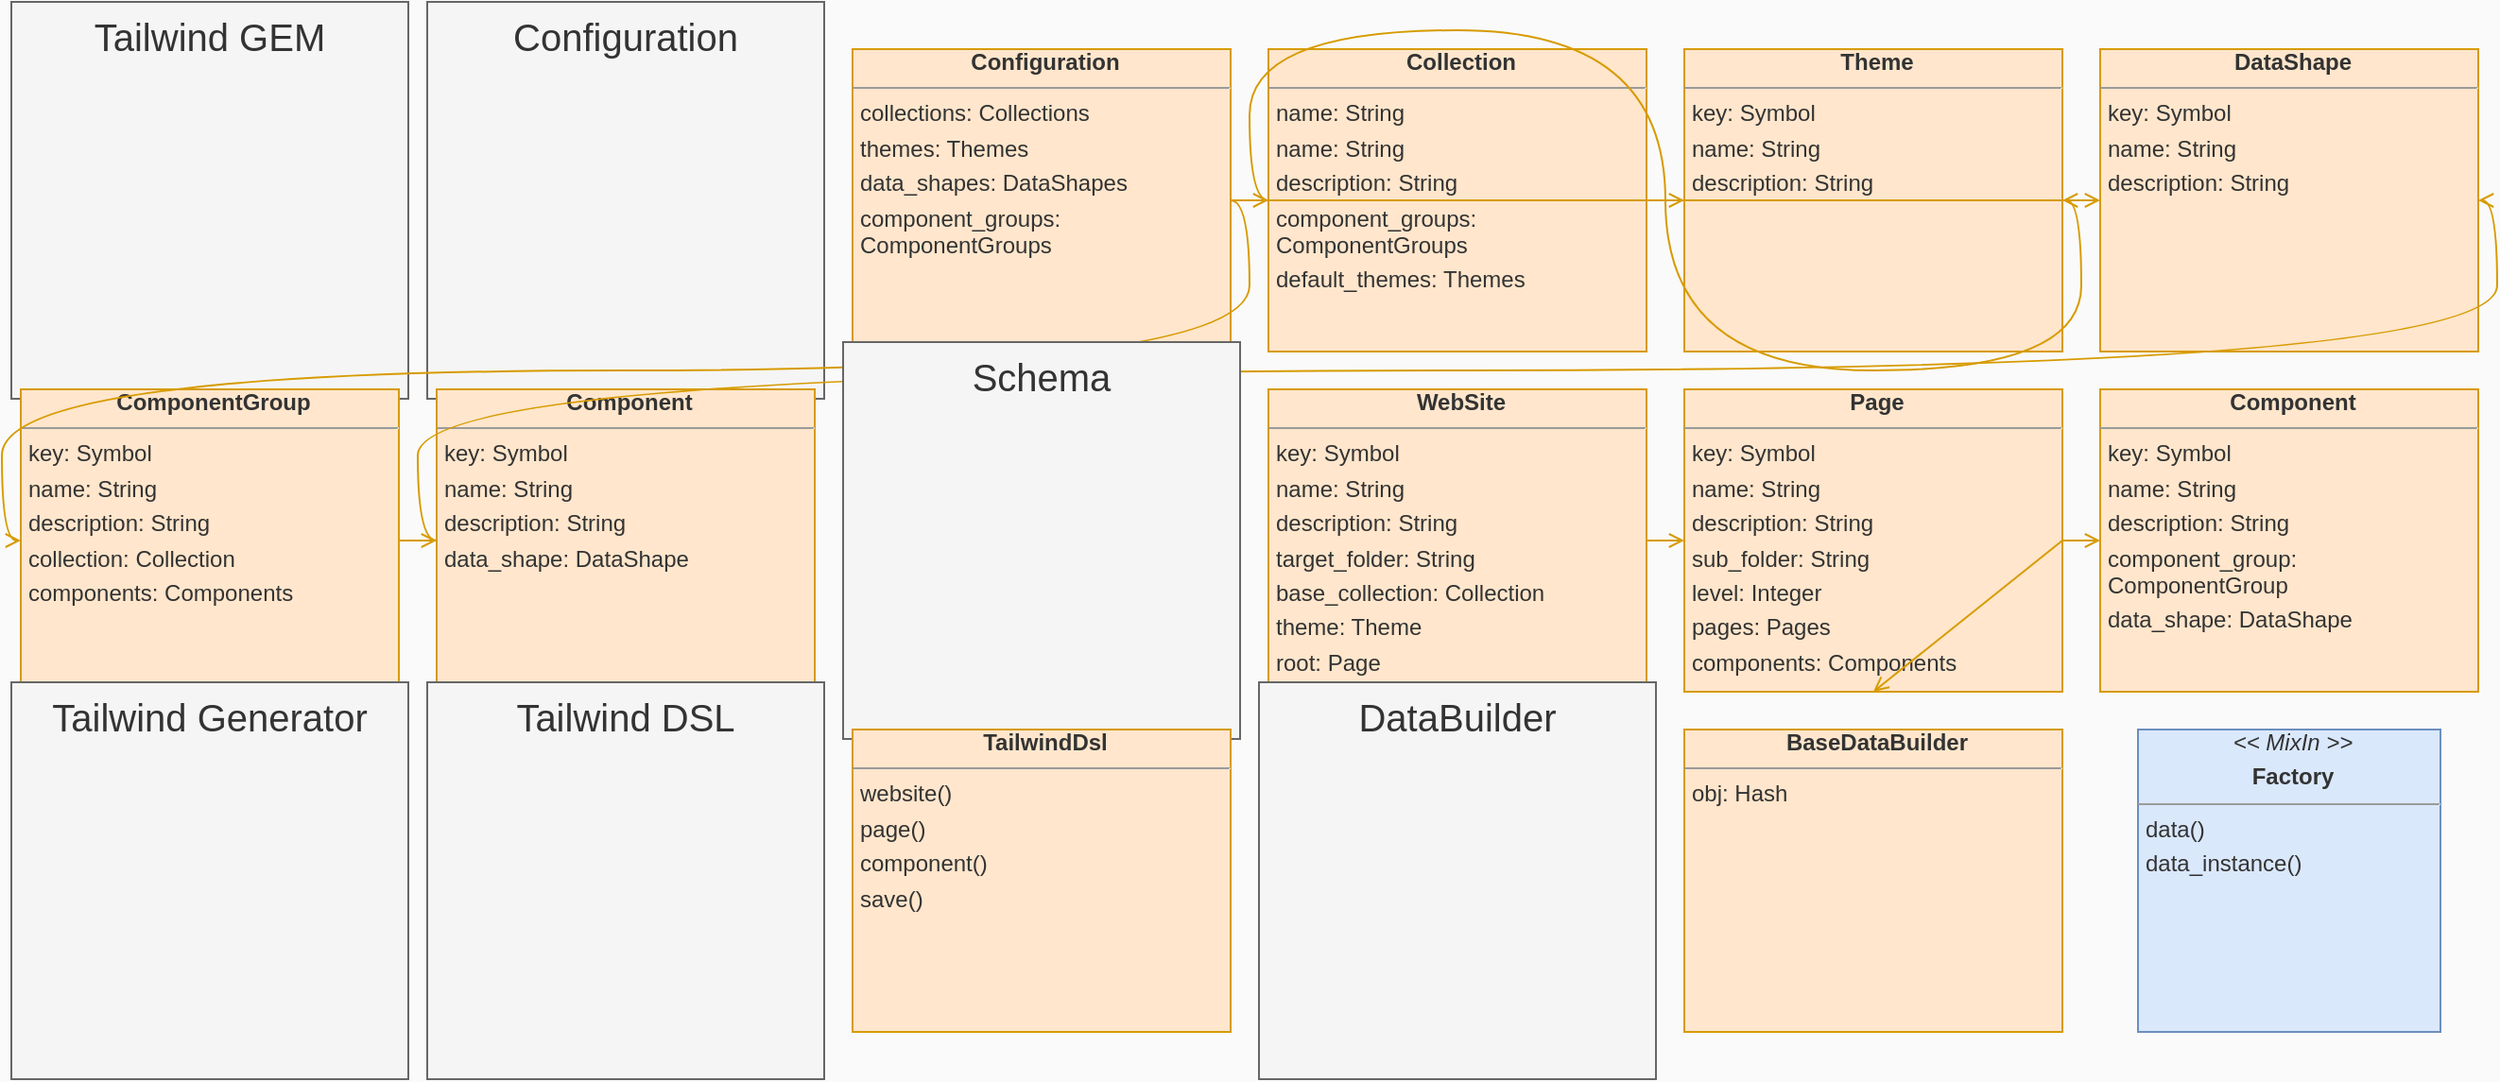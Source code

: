 <mxfile>
  <diagram id="CfI" name="Domain Modal">
    <mxGraphModel dx="0" dy="0" background="#fafafa" grid="0" gridSize="10" guides="1" tooltips="1" connect="1" arrows="1" fold="1" page="1" pageScale="1" pageWidth="1169" pageHeight="827" math="0" shadow="0">
      <root>
        <mxCell id="page_root_CfI" parent="CfI"/>
        <mxCell id="node_root_CfI" parent="page_root_CfI"/>
        <mxCell id="CfI-2" value="Tailwind GEM" style="whiteSpace=wrap;html=1;rounded=0;fillColor=#f5f5f5;strokeColor=#666666;fontColor=#333333;fontSize=20;verticalAlign=top" vertex="1" parent="node_root_CfI">
          <mxGeometry x="5" y="-15" width="210" height="210" as="geometry"/>
        </mxCell>
        <mxCell id="CfI-3" value="Configuration" style="whiteSpace=wrap;html=1;rounded=0;fillColor=#f5f5f5;strokeColor=#666666;fontColor=#333333;fontSize=20;verticalAlign=top" vertex="1" parent="node_root_CfI">
          <mxGeometry x="225" y="-15" width="210" height="210" as="geometry"/>
        </mxCell>
        <mxCell id="a1" value="&lt;p style=&quot;margin:0px;margin-left:4px;margin-bottom:4px;text-align:center&quot;&gt;&lt;b&gt;Configuration&lt;/b&gt;&lt;/p&gt;&lt;hr size=&quot;1&quot;/&gt;&lt;p style=&quot;margin:0px;margin-left:4px;margin-bottom:4px&quot;&gt;collections: Collections&lt;/p&gt;&lt;p style=&quot;margin:0px;margin-left:4px;margin-bottom:4px&quot;&gt;themes: Themes&lt;/p&gt;&lt;p style=&quot;margin:0px;margin-left:4px;margin-bottom:4px&quot;&gt;data_shapes: DataShapes&lt;/p&gt;&lt;p style=&quot;margin:0px;margin-left:4px;margin-bottom:4px&quot;&gt;component_groups: ComponentGroups&lt;/p&gt;" style="whiteSpace=wrap;html=1;rounded=0;fillColor=#ffe6cc;strokeColor=#d79b00;fontColor=#333333;align=left;overflow=fill;fontSize=12;fontFamily=Helvetica" vertex="1" parent="node_root_CfI">
          <mxGeometry x="450" y="10" width="200" height="160" as="geometry"/>
        </mxCell>
        <mxCell id="a2" value="&lt;p style=&quot;margin:0px;margin-left:4px;margin-bottom:4px;text-align:center&quot;&gt;&lt;b&gt;Collection&lt;/b&gt;&lt;/p&gt;&lt;hr size=&quot;1&quot;/&gt;&lt;p style=&quot;margin:0px;margin-left:4px;margin-bottom:4px&quot;&gt;name: String&lt;/p&gt;&lt;p style=&quot;margin:0px;margin-left:4px;margin-bottom:4px&quot;&gt;name: String&lt;/p&gt;&lt;p style=&quot;margin:0px;margin-left:4px;margin-bottom:4px&quot;&gt;description: String&lt;/p&gt;&lt;p style=&quot;margin:0px;margin-left:4px;margin-bottom:4px&quot;&gt;component_groups: ComponentGroups&lt;/p&gt;&lt;p style=&quot;margin:0px;margin-left:4px;margin-bottom:4px&quot;&gt;default_themes: Themes&lt;/p&gt;" style="whiteSpace=wrap;html=1;rounded=0;fillColor=#ffe6cc;strokeColor=#d79b00;fontColor=#333333;align=left;overflow=fill;fontSize=12;fontFamily=Helvetica" vertex="1" parent="node_root_CfI">
          <mxGeometry x="670" y="10" width="200" height="160" as="geometry"/>
        </mxCell>
        <mxCell id="a3" value="&lt;p style=&quot;margin:0px;margin-left:4px;margin-bottom:4px;text-align:center&quot;&gt;&lt;b&gt;Theme&lt;/b&gt;&lt;/p&gt;&lt;hr size=&quot;1&quot;/&gt;&lt;p style=&quot;margin:0px;margin-left:4px;margin-bottom:4px&quot;&gt;key: Symbol&lt;/p&gt;&lt;p style=&quot;margin:0px;margin-left:4px;margin-bottom:4px&quot;&gt;name: String&lt;/p&gt;&lt;p style=&quot;margin:0px;margin-left:4px;margin-bottom:4px&quot;&gt;description: String&lt;/p&gt;" style="whiteSpace=wrap;html=1;rounded=0;fillColor=#ffe6cc;strokeColor=#d79b00;fontColor=#333333;align=left;overflow=fill;fontSize=12;fontFamily=Helvetica" vertex="1" parent="node_root_CfI">
          <mxGeometry x="890" y="10" width="200" height="160" as="geometry"/>
        </mxCell>
        <mxCell id="a4" value="&lt;p style=&quot;margin:0px;margin-left:4px;margin-bottom:4px;text-align:center&quot;&gt;&lt;b&gt;DataShape&lt;/b&gt;&lt;/p&gt;&lt;hr size=&quot;1&quot;/&gt;&lt;p style=&quot;margin:0px;margin-left:4px;margin-bottom:4px&quot;&gt;key: Symbol&lt;/p&gt;&lt;p style=&quot;margin:0px;margin-left:4px;margin-bottom:4px&quot;&gt;name: String&lt;/p&gt;&lt;p style=&quot;margin:0px;margin-left:4px;margin-bottom:4px&quot;&gt;description: String&lt;/p&gt;" style="whiteSpace=wrap;html=1;rounded=0;fillColor=#ffe6cc;strokeColor=#d79b00;fontColor=#333333;align=left;overflow=fill;fontSize=12;fontFamily=Helvetica" vertex="1" parent="node_root_CfI">
          <mxGeometry x="1110" y="10" width="200" height="160" as="geometry"/>
        </mxCell>
        <mxCell id="a5" value="&lt;p style=&quot;margin:0px;margin-left:4px;margin-bottom:4px;text-align:center&quot;&gt;&lt;b&gt;ComponentGroup&lt;/b&gt;&lt;/p&gt;&lt;hr size=&quot;1&quot;/&gt;&lt;p style=&quot;margin:0px;margin-left:4px;margin-bottom:4px&quot;&gt;key: Symbol&lt;/p&gt;&lt;p style=&quot;margin:0px;margin-left:4px;margin-bottom:4px&quot;&gt;name: String&lt;/p&gt;&lt;p style=&quot;margin:0px;margin-left:4px;margin-bottom:4px&quot;&gt;description: String&lt;/p&gt;&lt;p style=&quot;margin:0px;margin-left:4px;margin-bottom:4px&quot;&gt;collection: Collection&lt;/p&gt;&lt;p style=&quot;margin:0px;margin-left:4px;margin-bottom:4px&quot;&gt;components: Components&lt;/p&gt;" style="whiteSpace=wrap;html=1;rounded=0;fillColor=#ffe6cc;strokeColor=#d79b00;fontColor=#333333;align=left;overflow=fill;fontSize=12;fontFamily=Helvetica" vertex="1" parent="node_root_CfI">
          <mxGeometry x="10" y="190" width="200" height="160" as="geometry"/>
        </mxCell>
        <mxCell id="a6" value="&lt;p style=&quot;margin:0px;margin-left:4px;margin-bottom:4px;text-align:center&quot;&gt;&lt;b&gt;Component&lt;/b&gt;&lt;/p&gt;&lt;hr size=&quot;1&quot;/&gt;&lt;p style=&quot;margin:0px;margin-left:4px;margin-bottom:4px&quot;&gt;key: Symbol&lt;/p&gt;&lt;p style=&quot;margin:0px;margin-left:4px;margin-bottom:4px&quot;&gt;name: String&lt;/p&gt;&lt;p style=&quot;margin:0px;margin-left:4px;margin-bottom:4px&quot;&gt;description: String&lt;/p&gt;&lt;p style=&quot;margin:0px;margin-left:4px;margin-bottom:4px&quot;&gt;data_shape: DataShape&lt;/p&gt;" style="whiteSpace=wrap;html=1;rounded=0;fillColor=#ffe6cc;strokeColor=#d79b00;fontColor=#333333;align=left;overflow=fill;fontSize=12;fontFamily=Helvetica" vertex="1" parent="node_root_CfI">
          <mxGeometry x="230" y="190" width="200" height="160" as="geometry"/>
        </mxCell>
        <mxCell id="CfI-10" value="" style="edgeStyle=orthogonalEdgeStyle;curved=1;exitX=1;exitY=0.5;exitDx=0;exitDy=0;entryX=0;entryY=0.5;entryDx=0;entryDy=0;startArrow=none;startFill=1;endArrow=open;endFill=1;whiteSpace=wrap;html=1;rounded=0;fillColor=#ffe6cc;strokeColor=#d79b00" parent="node_root_CfI" source="a1" target="a2" edge="1">
          <mxGeometry relative="1" as="geometry"/>
        </mxCell>
        <mxCell id="CfI-11" value="" style="edgeStyle=orthogonalEdgeStyle;curved=1;exitX=1;exitY=0.5;exitDx=0;exitDy=0;entryX=0;entryY=0.5;entryDx=0;entryDy=0;startArrow=none;startFill=1;endArrow=open;endFill=1;whiteSpace=wrap;html=1;rounded=0;fillColor=#ffe6cc;strokeColor=#d79b00" parent="node_root_CfI" source="a1" target="a3" edge="1">
          <mxGeometry relative="1" as="geometry"/>
        </mxCell>
        <mxCell id="CfI-12" value="" style="edgeStyle=orthogonalEdgeStyle;curved=1;exitX=1;exitY=0.5;exitDx=0;exitDy=0;entryX=0;entryY=0.5;entryDx=0;entryDy=0;startArrow=none;startFill=1;endArrow=open;endFill=1;whiteSpace=wrap;html=1;rounded=0;fillColor=#ffe6cc;strokeColor=#d79b00" parent="node_root_CfI" source="a1" target="a4" edge="1">
          <mxGeometry relative="1" as="geometry"/>
        </mxCell>
        <mxCell id="CfI-13" value="" style="edgeStyle=orthogonalEdgeStyle;curved=1;exitX=1;exitY=0.5;exitDx=0;exitDy=0;entryX=0;entryY=0.5;entryDx=0;entryDy=0;startArrow=none;startFill=1;endArrow=open;endFill=1;whiteSpace=wrap;html=1;rounded=0;fillColor=#ffe6cc;strokeColor=#d79b00" parent="node_root_CfI" source="a1" target="a5" edge="1">
          <mxGeometry relative="1" as="geometry"/>
        </mxCell>
        <mxCell id="CfI-14" value="" style="edgeStyle=orthogonalEdgeStyle;curved=1;exitX=1;exitY=0.5;exitDx=0;exitDy=0;entryX=0;entryY=0.5;entryDx=0;entryDy=0;startArrow=none;startFill=1;endArrow=open;endFill=1;whiteSpace=wrap;html=1;rounded=0;fillColor=#ffe6cc;strokeColor=#d79b00" parent="node_root_CfI" source="a5" target="a6" edge="1">
          <mxGeometry relative="1" as="geometry"/>
        </mxCell>
        <mxCell id="CfI-15" value="" style="edgeStyle=orthogonalEdgeStyle;curved=1;exitX=0;exitY=0.5;exitDx=0;exitDy=0;entryX=1;entryY=0.5;entryDx=0;entryDy=0;startArrow=none;startFill=1;endArrow=open;endFill=1;whiteSpace=wrap;html=1;rounded=0;fillColor=#ffe6cc;strokeColor=#d79b00" parent="node_root_CfI" source="a6" target="a4" edge="1">
          <mxGeometry relative="1" as="geometry"/>
        </mxCell>
        <mxCell id="CfI-16" value="" style="edgeStyle=orthogonalEdgeStyle;curved=1;exitX=0;exitY=0.5;exitDx=0;exitDy=0;entryX=1;entryY=0.5;entryDx=0;entryDy=0;startArrow=none;startFill=1;endArrow=open;endFill=1;whiteSpace=wrap;html=1;rounded=0;fillColor=#ffe6cc;strokeColor=#d79b00" parent="node_root_CfI" source="a2" target="a3" edge="1">
          <mxGeometry relative="1" as="geometry"/>
        </mxCell>
        <mxCell id="CfI-17" value="Schema" style="whiteSpace=wrap;html=1;rounded=0;fillColor=#f5f5f5;strokeColor=#666666;fontColor=#333333;fontSize=20;verticalAlign=top" vertex="1" parent="node_root_CfI">
          <mxGeometry x="445" y="165" width="210" height="210" as="geometry"/>
        </mxCell>
        <mxCell id="b1" value="&lt;p style=&quot;margin:0px;margin-left:4px;margin-bottom:4px;text-align:center&quot;&gt;&lt;b&gt;WebSite&lt;/b&gt;&lt;/p&gt;&lt;hr size=&quot;1&quot;/&gt;&lt;p style=&quot;margin:0px;margin-left:4px;margin-bottom:4px&quot;&gt;key: Symbol&lt;/p&gt;&lt;p style=&quot;margin:0px;margin-left:4px;margin-bottom:4px&quot;&gt;name: String&lt;/p&gt;&lt;p style=&quot;margin:0px;margin-left:4px;margin-bottom:4px&quot;&gt;description: String&lt;/p&gt;&lt;p style=&quot;margin:0px;margin-left:4px;margin-bottom:4px&quot;&gt;target_folder: String&lt;/p&gt;&lt;p style=&quot;margin:0px;margin-left:4px;margin-bottom:4px&quot;&gt;base_collection: Collection&lt;/p&gt;&lt;p style=&quot;margin:0px;margin-left:4px;margin-bottom:4px&quot;&gt;theme: Theme&lt;/p&gt;&lt;p style=&quot;margin:0px;margin-left:4px;margin-bottom:4px&quot;&gt;root: Page&lt;/p&gt;&lt;hr size=&quot;1&quot;/&gt;&lt;p style=&quot;margin:0px;margin-left:4px;margin-bottom:4px&quot;&gt;favourite_components() : Components&lt;/p&gt;" style="whiteSpace=wrap;html=1;rounded=0;fillColor=#ffe6cc;strokeColor=#d79b00;fontColor=#333333;align=left;overflow=fill;fontSize=12;fontFamily=Helvetica" vertex="1" parent="node_root_CfI">
          <mxGeometry x="670" y="190" width="200" height="160" as="geometry"/>
        </mxCell>
        <mxCell id="b2" value="&lt;p style=&quot;margin:0px;margin-left:4px;margin-bottom:4px;text-align:center&quot;&gt;&lt;b&gt;Page&lt;/b&gt;&lt;/p&gt;&lt;hr size=&quot;1&quot;/&gt;&lt;p style=&quot;margin:0px;margin-left:4px;margin-bottom:4px&quot;&gt;key: Symbol&lt;/p&gt;&lt;p style=&quot;margin:0px;margin-left:4px;margin-bottom:4px&quot;&gt;name: String&lt;/p&gt;&lt;p style=&quot;margin:0px;margin-left:4px;margin-bottom:4px&quot;&gt;description: String&lt;/p&gt;&lt;p style=&quot;margin:0px;margin-left:4px;margin-bottom:4px&quot;&gt;sub_folder: String&lt;/p&gt;&lt;p style=&quot;margin:0px;margin-left:4px;margin-bottom:4px&quot;&gt;level: Integer&lt;/p&gt;&lt;p style=&quot;margin:0px;margin-left:4px;margin-bottom:4px&quot;&gt;pages: Pages&lt;/p&gt;&lt;p style=&quot;margin:0px;margin-left:4px;margin-bottom:4px&quot;&gt;components: Components&lt;/p&gt;" style="whiteSpace=wrap;html=1;rounded=0;fillColor=#ffe6cc;strokeColor=#d79b00;fontColor=#333333;align=left;overflow=fill;fontSize=12;fontFamily=Helvetica" vertex="1" parent="node_root_CfI">
          <mxGeometry x="890" y="190" width="200" height="160" as="geometry"/>
        </mxCell>
        <mxCell id="b3" value="&lt;p style=&quot;margin:0px;margin-left:4px;margin-bottom:4px;text-align:center&quot;&gt;&lt;b&gt;Component&lt;/b&gt;&lt;/p&gt;&lt;hr size=&quot;1&quot;/&gt;&lt;p style=&quot;margin:0px;margin-left:4px;margin-bottom:4px&quot;&gt;key: Symbol&lt;/p&gt;&lt;p style=&quot;margin:0px;margin-left:4px;margin-bottom:4px&quot;&gt;name: String&lt;/p&gt;&lt;p style=&quot;margin:0px;margin-left:4px;margin-bottom:4px&quot;&gt;description: String&lt;/p&gt;&lt;p style=&quot;margin:0px;margin-left:4px;margin-bottom:4px&quot;&gt;component_group: ComponentGroup&lt;/p&gt;&lt;p style=&quot;margin:0px;margin-left:4px;margin-bottom:4px&quot;&gt;data_shape: DataShape&lt;/p&gt;" style="whiteSpace=wrap;html=1;rounded=0;fillColor=#ffe6cc;strokeColor=#d79b00;fontColor=#333333;align=left;overflow=fill;fontSize=12;fontFamily=Helvetica" vertex="1" parent="node_root_CfI">
          <mxGeometry x="1110" y="190" width="200" height="160" as="geometry"/>
        </mxCell>
        <mxCell id="CfI-21" value="" style="edgeStyle=orthogonalEdgeStyle;curved=1;exitX=1;exitY=0.5;exitDx=0;exitDy=0;entryX=0;entryY=0.5;entryDx=0;entryDy=0;startArrow=none;startFill=1;endArrow=open;endFill=1;whiteSpace=wrap;html=1;rounded=0;fillColor=#ffe6cc;strokeColor=#d79b00" parent="node_root_CfI" source="b1" target="b2" edge="1">
          <mxGeometry relative="1" as="geometry"/>
        </mxCell>
        <mxCell id="CfI-22" value="" style="edgeStyle=orthogonalEdgeStyle;curved=1;exitX=1;exitY=0.5;exitDx=0;exitDy=0;entryX=0;entryY=0.5;entryDx=0;entryDy=0;startArrow=none;startFill=1;endArrow=open;endFill=1;whiteSpace=wrap;html=1;rounded=0;fillColor=#ffe6cc;strokeColor=#d79b00" parent="node_root_CfI" source="b2" target="b3" edge="1">
          <mxGeometry relative="1" as="geometry"/>
        </mxCell>
        <mxCell id="CfI-23" value="" style="edgeStyle=orthogonalEdgeStyle;curved=1;exitX=1;exitY=0.5;exitDx=0;exitDy=0;entryX=0.5;entryY=1;entryDx=0;entryDy=0;startArrow=none;startFill=1;endArrow=open;endFill=1;whiteSpace=wrap;html=1;rounded=0;fillColor=#ffe6cc;strokeColor=#d79b00" parent="node_root_CfI" source="b2" target="b2" edge="1">
          <mxGeometry relative="1" as="geometry"/>
        </mxCell>
        <mxCell id="CfI-24" value="Tailwind Generator" style="whiteSpace=wrap;html=1;rounded=0;fillColor=#f5f5f5;strokeColor=#666666;fontColor=#333333;fontSize=20;verticalAlign=top" vertex="1" parent="node_root_CfI">
          <mxGeometry x="5" y="345" width="210" height="210" as="geometry"/>
        </mxCell>
        <mxCell id="CfI-25" value="Tailwind DSL" style="whiteSpace=wrap;html=1;rounded=0;fillColor=#f5f5f5;strokeColor=#666666;fontColor=#333333;fontSize=20;verticalAlign=top" vertex="1" parent="node_root_CfI">
          <mxGeometry x="225" y="345" width="210" height="210" as="geometry"/>
        </mxCell>
        <mxCell id="CfI-26" value="&lt;p style=&quot;margin:0px;margin-left:4px;margin-bottom:4px;text-align:center&quot;&gt;&lt;b&gt;TailwindDsl&lt;/b&gt;&lt;/p&gt;&lt;hr size=&quot;1&quot;/&gt;&lt;p style=&quot;margin:0px;margin-left:4px;margin-bottom:4px&quot;&gt;website()&lt;/p&gt;&lt;p style=&quot;margin:0px;margin-left:4px;margin-bottom:4px&quot;&gt;page()&lt;/p&gt;&lt;p style=&quot;margin:0px;margin-left:4px;margin-bottom:4px&quot;&gt;component()&lt;/p&gt;&lt;p style=&quot;margin:0px;margin-left:4px;margin-bottom:4px&quot;&gt;save()&lt;/p&gt;" style="whiteSpace=wrap;html=1;rounded=0;fillColor=#ffe6cc;strokeColor=#d79b00;fontColor=#333333;align=left;overflow=fill;fontSize=12;fontFamily=Helvetica" vertex="1" parent="node_root_CfI">
          <mxGeometry x="450" y="370" width="200" height="160" as="geometry"/>
        </mxCell>
        <mxCell id="CfI-27" value="DataBuilder" style="whiteSpace=wrap;html=1;rounded=0;fillColor=#f5f5f5;strokeColor=#666666;fontColor=#333333;fontSize=20;verticalAlign=top" vertex="1" parent="node_root_CfI">
          <mxGeometry x="665" y="345" width="210" height="210" as="geometry"/>
        </mxCell>
        <mxCell id="CfI-28" value="&lt;p style=&quot;margin:0px;margin-left:4px;margin-bottom:4px;text-align:center&quot;&gt;&lt;b&gt;BaseDataBuilder&lt;/b&gt;&lt;/p&gt;&lt;hr size=&quot;1&quot;/&gt;&lt;p style=&quot;margin:0px;margin-left:4px;margin-bottom:4px&quot;&gt;obj: Hash&lt;/p&gt;" style="whiteSpace=wrap;html=1;rounded=0;fillColor=#ffe6cc;strokeColor=#d79b00;fontColor=#333333;align=left;overflow=fill;fontSize=12;fontFamily=Helvetica" vertex="1" parent="node_root_CfI">
          <mxGeometry x="890" y="370" width="200" height="160" as="geometry"/>
        </mxCell>
        <mxCell id="CfI-29" value="&lt;p style=&quot;margin:0px;margin-left:4px;margin-bottom:4px;text-align:center&quot;&gt;&lt;i&gt;&amp;lt;&amp;lt; MixIn &amp;gt;&amp;gt;&lt;/i&gt;&lt;/p&gt;&lt;p style=&quot;margin:0px;margin-left:4px;margin-bottom:4px;text-align:center&quot;&gt;&lt;b&gt;Factory&lt;/b&gt;&lt;/p&gt;&lt;hr size=&quot;1&quot;/&gt;&lt;p style=&quot;margin:0px;margin-left:4px;margin-bottom:4px&quot;&gt;data()&lt;/p&gt;&lt;p style=&quot;margin:0px;margin-left:4px;margin-bottom:4px&quot;&gt;data_instance()&lt;/p&gt;" style="whiteSpace=wrap;html=1;rounded=0;fillColor=#dae8fc;strokeColor=#6c8ebf;fontColor=#333333;align=left;overflow=fill;fontSize=12;fontFamily=Helvetica" vertex="1" parent="node_root_CfI">
          <mxGeometry x="1130" y="370" width="160" height="160" as="geometry"/>
        </mxCell>
      </root>
    </mxGraphModel>
  </diagram>
</mxfile>
